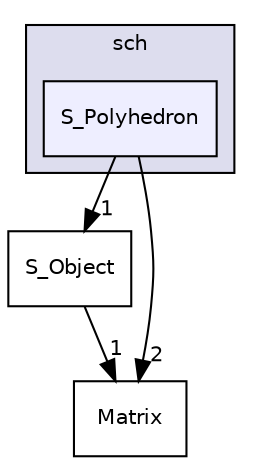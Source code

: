 digraph "include/sch/S_Polyhedron" {
  compound=true
  node [ fontsize="10", fontname="Helvetica"];
  edge [ labelfontsize="10", labelfontname="Helvetica"];
  subgraph clusterdir_61da0f9624285bbe00d2dad11a7f8156 {
    graph [ bgcolor="#ddddee", pencolor="black", label="sch" fontname="Helvetica", fontsize="10", URL="dir_61da0f9624285bbe00d2dad11a7f8156.html"]
  dir_910fcbffc180f6e6fea9f8b01ed1daea [shape=box, label="S_Polyhedron", style="filled", fillcolor="#eeeeff", pencolor="black", URL="dir_910fcbffc180f6e6fea9f8b01ed1daea.html"];
  }
  dir_567f36aa30dd38e0b9f05da36590ac28 [shape=box label="S_Object" URL="dir_567f36aa30dd38e0b9f05da36590ac28.html"];
  dir_641b9e840680e121bb045da3132ae11e [shape=box label="Matrix" URL="dir_641b9e840680e121bb045da3132ae11e.html"];
  dir_910fcbffc180f6e6fea9f8b01ed1daea->dir_567f36aa30dd38e0b9f05da36590ac28 [headlabel="1", labeldistance=1.5 headhref="dir_000010_000009.html"];
  dir_910fcbffc180f6e6fea9f8b01ed1daea->dir_641b9e840680e121bb045da3132ae11e [headlabel="2", labeldistance=1.5 headhref="dir_000010_000008.html"];
  dir_567f36aa30dd38e0b9f05da36590ac28->dir_641b9e840680e121bb045da3132ae11e [headlabel="1", labeldistance=1.5 headhref="dir_000009_000008.html"];
}
